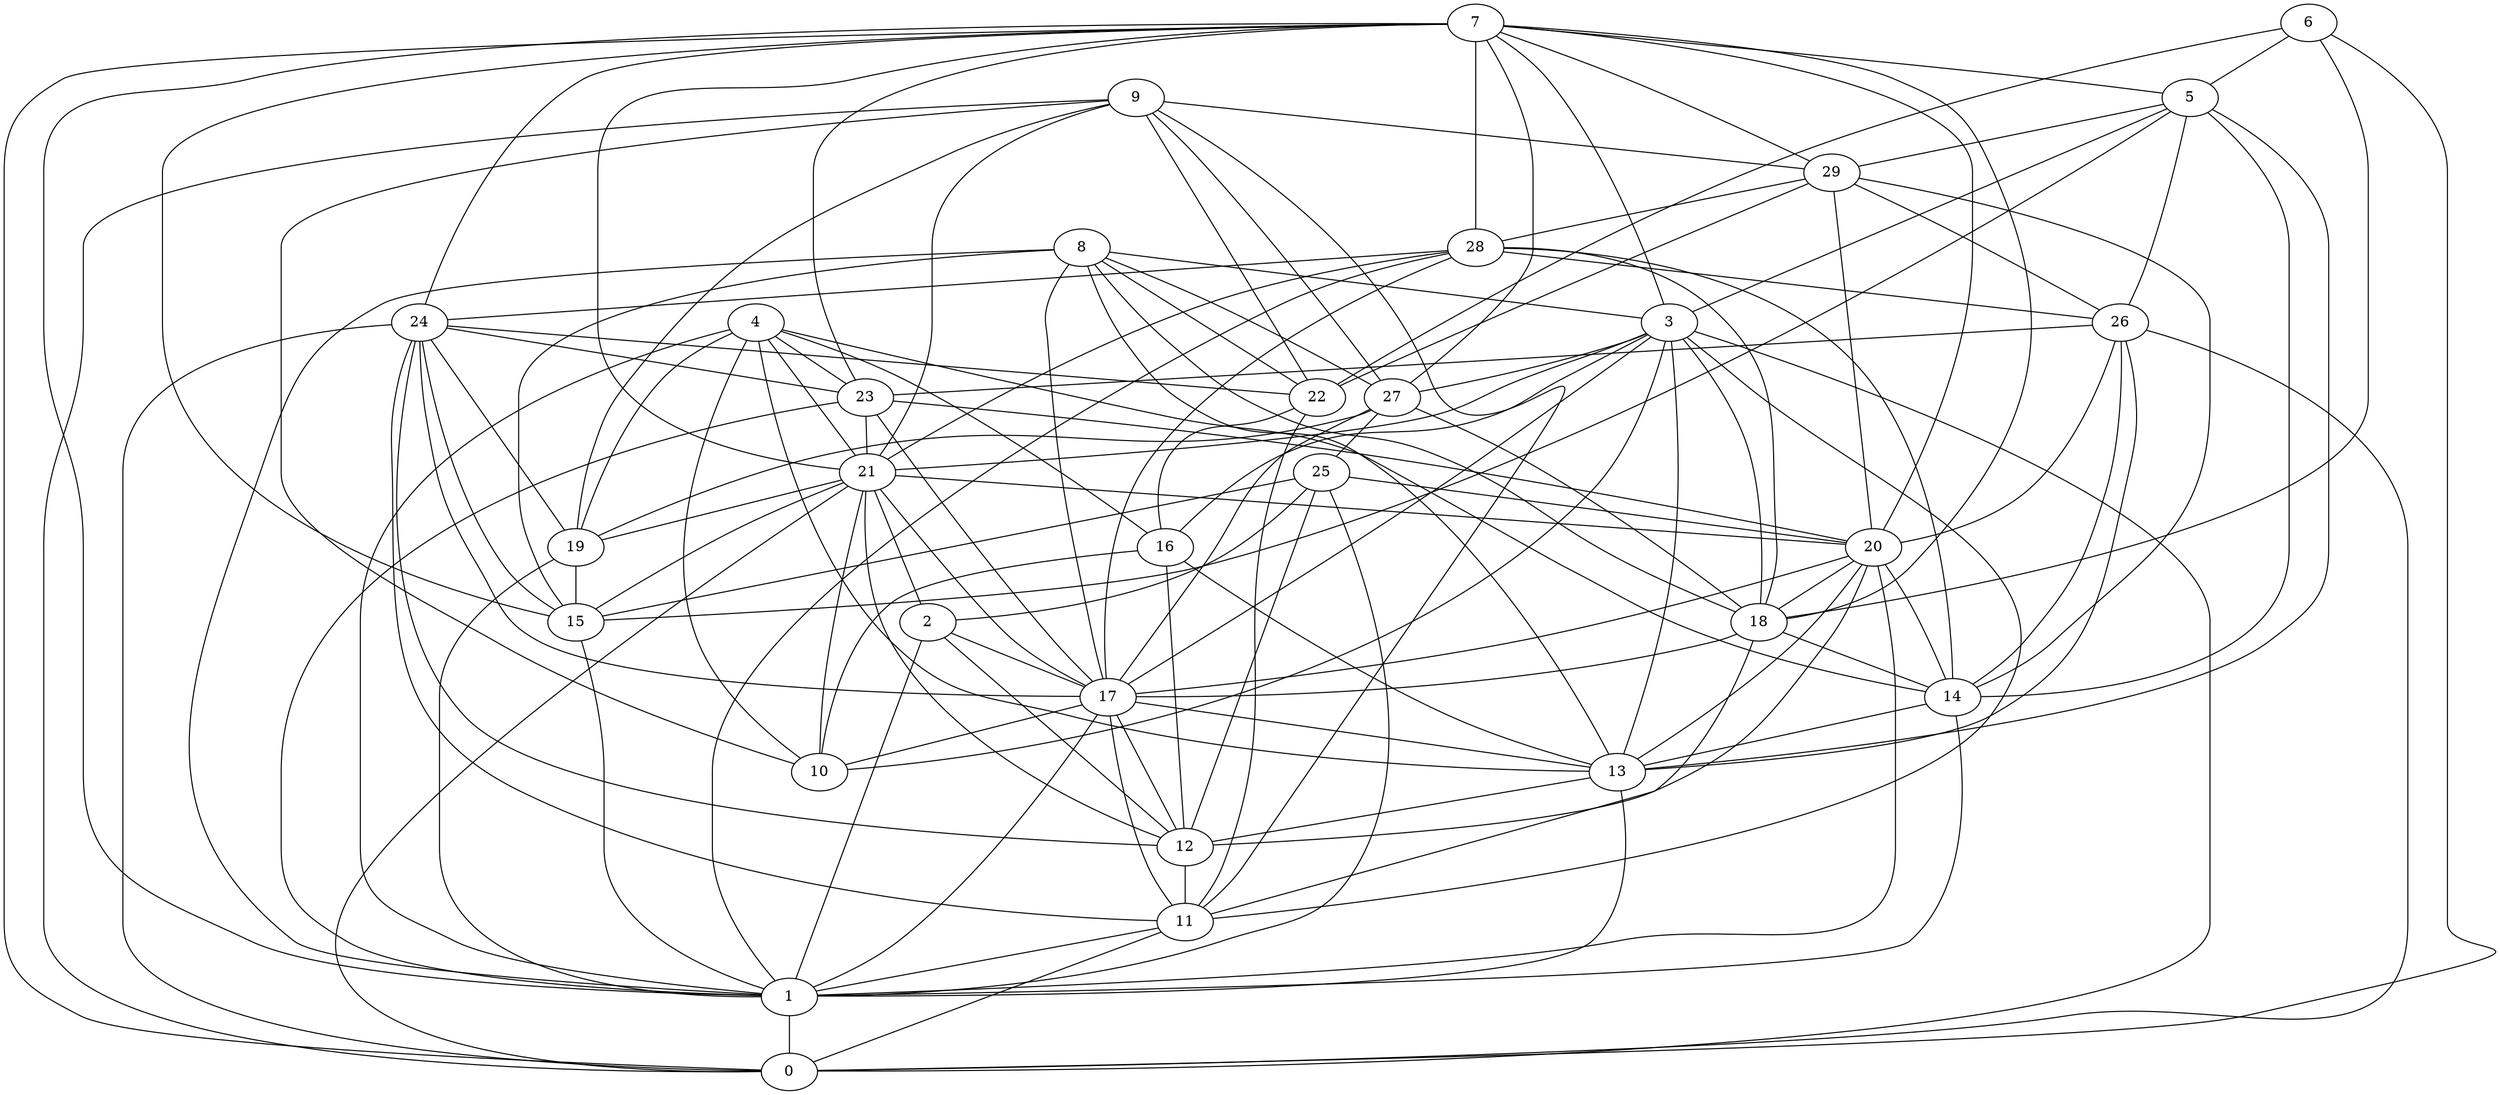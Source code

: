 digraph GG_graph {

subgraph G_graph {
edge [color = black]
"19" -> "1" [dir = none]
"19" -> "15" [dir = none]
"20" -> "17" [dir = none]
"20" -> "12" [dir = none]
"11" -> "0" [dir = none]
"18" -> "11" [dir = none]
"18" -> "17" [dir = none]
"18" -> "14" [dir = none]
"22" -> "11" [dir = none]
"22" -> "16" [dir = none]
"9" -> "19" [dir = none]
"9" -> "29" [dir = none]
"9" -> "10" [dir = none]
"9" -> "21" [dir = none]
"9" -> "11" [dir = none]
"9" -> "27" [dir = none]
"9" -> "22" [dir = none]
"1" -> "0" [dir = none]
"29" -> "20" [dir = none]
"29" -> "14" [dir = none]
"29" -> "22" [dir = none]
"29" -> "28" [dir = none]
"15" -> "1" [dir = none]
"27" -> "19" [dir = none]
"28" -> "14" [dir = none]
"28" -> "17" [dir = none]
"28" -> "1" [dir = none]
"28" -> "21" [dir = none]
"28" -> "24" [dir = none]
"7" -> "15" [dir = none]
"7" -> "21" [dir = none]
"7" -> "24" [dir = none]
"7" -> "27" [dir = none]
"7" -> "3" [dir = none]
"7" -> "1" [dir = none]
"7" -> "5" [dir = none]
"17" -> "1" [dir = none]
"17" -> "11" [dir = none]
"17" -> "12" [dir = none]
"4" -> "23" [dir = none]
"4" -> "16" [dir = none]
"4" -> "1" [dir = none]
"4" -> "13" [dir = none]
"4" -> "21" [dir = none]
"4" -> "14" [dir = none]
"4" -> "10" [dir = none]
"16" -> "10" [dir = none]
"6" -> "0" [dir = none]
"6" -> "5" [dir = none]
"6" -> "22" [dir = none]
"3" -> "27" [dir = none]
"3" -> "16" [dir = none]
"3" -> "11" [dir = none]
"3" -> "21" [dir = none]
"3" -> "18" [dir = none]
"3" -> "10" [dir = none]
"3" -> "13" [dir = none]
"5" -> "26" [dir = none]
"5" -> "15" [dir = none]
"5" -> "29" [dir = none]
"5" -> "3" [dir = none]
"14" -> "13" [dir = none]
"26" -> "23" [dir = none]
"26" -> "13" [dir = none]
"26" -> "20" [dir = none]
"26" -> "14" [dir = none]
"8" -> "22" [dir = none]
"8" -> "3" [dir = none]
"8" -> "17" [dir = none]
"8" -> "13" [dir = none]
"8" -> "15" [dir = none]
"24" -> "12" [dir = none]
"24" -> "11" [dir = none]
"24" -> "15" [dir = none]
"24" -> "23" [dir = none]
"21" -> "2" [dir = none]
"21" -> "19" [dir = none]
"21" -> "12" [dir = none]
"21" -> "15" [dir = none]
"21" -> "0" [dir = none]
"21" -> "17" [dir = none]
"23" -> "17" [dir = none]
"25" -> "20" [dir = none]
"25" -> "2" [dir = none]
"25" -> "12" [dir = none]
"2" -> "1" [dir = none]
"2" -> "12" [dir = none]
"20" -> "1" [dir = none]
"20" -> "18" [dir = none]
"5" -> "13" [dir = none]
"7" -> "28" [dir = none]
"7" -> "20" [dir = none]
"20" -> "13" [dir = none]
"24" -> "19" [dir = none]
"29" -> "26" [dir = none]
"26" -> "0" [dir = none]
"2" -> "17" [dir = none]
"28" -> "18" [dir = none]
"5" -> "14" [dir = none]
"8" -> "18" [dir = none]
"21" -> "20" [dir = none]
"7" -> "0" [dir = none]
"4" -> "19" [dir = none]
"27" -> "17" [dir = none]
"7" -> "29" [dir = none]
"21" -> "10" [dir = none]
"3" -> "17" [dir = none]
"14" -> "1" [dir = none]
"28" -> "26" [dir = none]
"6" -> "18" [dir = none]
"8" -> "1" [dir = none]
"13" -> "1" [dir = none]
"17" -> "13" [dir = none]
"8" -> "27" [dir = none]
"25" -> "1" [dir = none]
"24" -> "17" [dir = none]
"24" -> "0" [dir = none]
"7" -> "23" [dir = none]
"16" -> "12" [dir = none]
"27" -> "25" [dir = none]
"11" -> "1" [dir = none]
"17" -> "10" [dir = none]
"9" -> "0" [dir = none]
"7" -> "18" [dir = none]
"25" -> "15" [dir = none]
"23" -> "1" [dir = none]
"12" -> "11" [dir = none]
"23" -> "20" [dir = none]
"3" -> "0" [dir = none]
"23" -> "21" [dir = none]
"16" -> "13" [dir = none]
"13" -> "12" [dir = none]
"27" -> "18" [dir = none]
"20" -> "14" [dir = none]
"24" -> "22" [dir = none]
}

}
